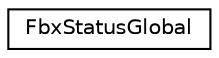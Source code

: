 digraph "クラス階層図"
{
  edge [fontname="Helvetica",fontsize="10",labelfontname="Helvetica",labelfontsize="10"];
  node [fontname="Helvetica",fontsize="10",shape=record];
  rankdir="LR";
  Node0 [label="FbxStatusGlobal",height=0.2,width=0.4,color="black", fillcolor="white", style="filled",URL="$class_fbx_status_global.html"];
}
